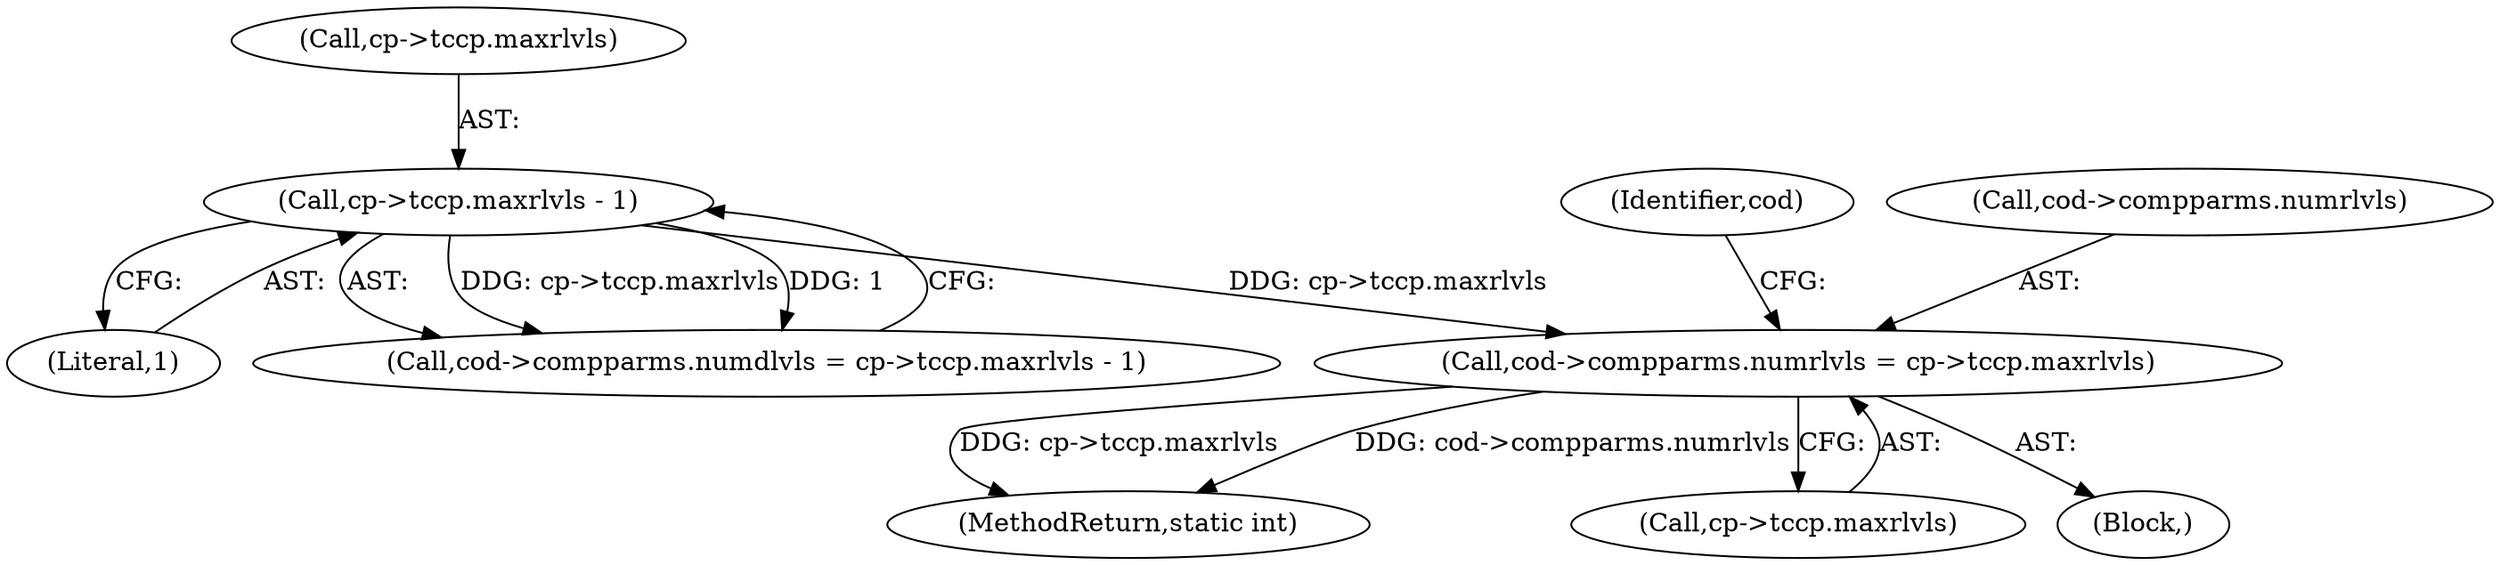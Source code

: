 digraph "0_jasper_d42b2388f7f8e0332c846675133acea151fc557a_38@pointer" {
"1000738" [label="(Call,cod->compparms.numrlvls = cp->tccp.maxrlvls)"];
"1000731" [label="(Call,cp->tccp.maxrlvls - 1)"];
"1001187" [label="(MethodReturn,static int)"];
"1000738" [label="(Call,cod->compparms.numrlvls = cp->tccp.maxrlvls)"];
"1000744" [label="(Call,cp->tccp.maxrlvls)"];
"1000106" [label="(Block,)"];
"1000751" [label="(Identifier,cod)"];
"1000731" [label="(Call,cp->tccp.maxrlvls - 1)"];
"1000737" [label="(Literal,1)"];
"1000732" [label="(Call,cp->tccp.maxrlvls)"];
"1000739" [label="(Call,cod->compparms.numrlvls)"];
"1000725" [label="(Call,cod->compparms.numdlvls = cp->tccp.maxrlvls - 1)"];
"1000738" -> "1000106"  [label="AST: "];
"1000738" -> "1000744"  [label="CFG: "];
"1000739" -> "1000738"  [label="AST: "];
"1000744" -> "1000738"  [label="AST: "];
"1000751" -> "1000738"  [label="CFG: "];
"1000738" -> "1001187"  [label="DDG: cp->tccp.maxrlvls"];
"1000738" -> "1001187"  [label="DDG: cod->compparms.numrlvls"];
"1000731" -> "1000738"  [label="DDG: cp->tccp.maxrlvls"];
"1000731" -> "1000725"  [label="AST: "];
"1000731" -> "1000737"  [label="CFG: "];
"1000732" -> "1000731"  [label="AST: "];
"1000737" -> "1000731"  [label="AST: "];
"1000725" -> "1000731"  [label="CFG: "];
"1000731" -> "1000725"  [label="DDG: cp->tccp.maxrlvls"];
"1000731" -> "1000725"  [label="DDG: 1"];
}
